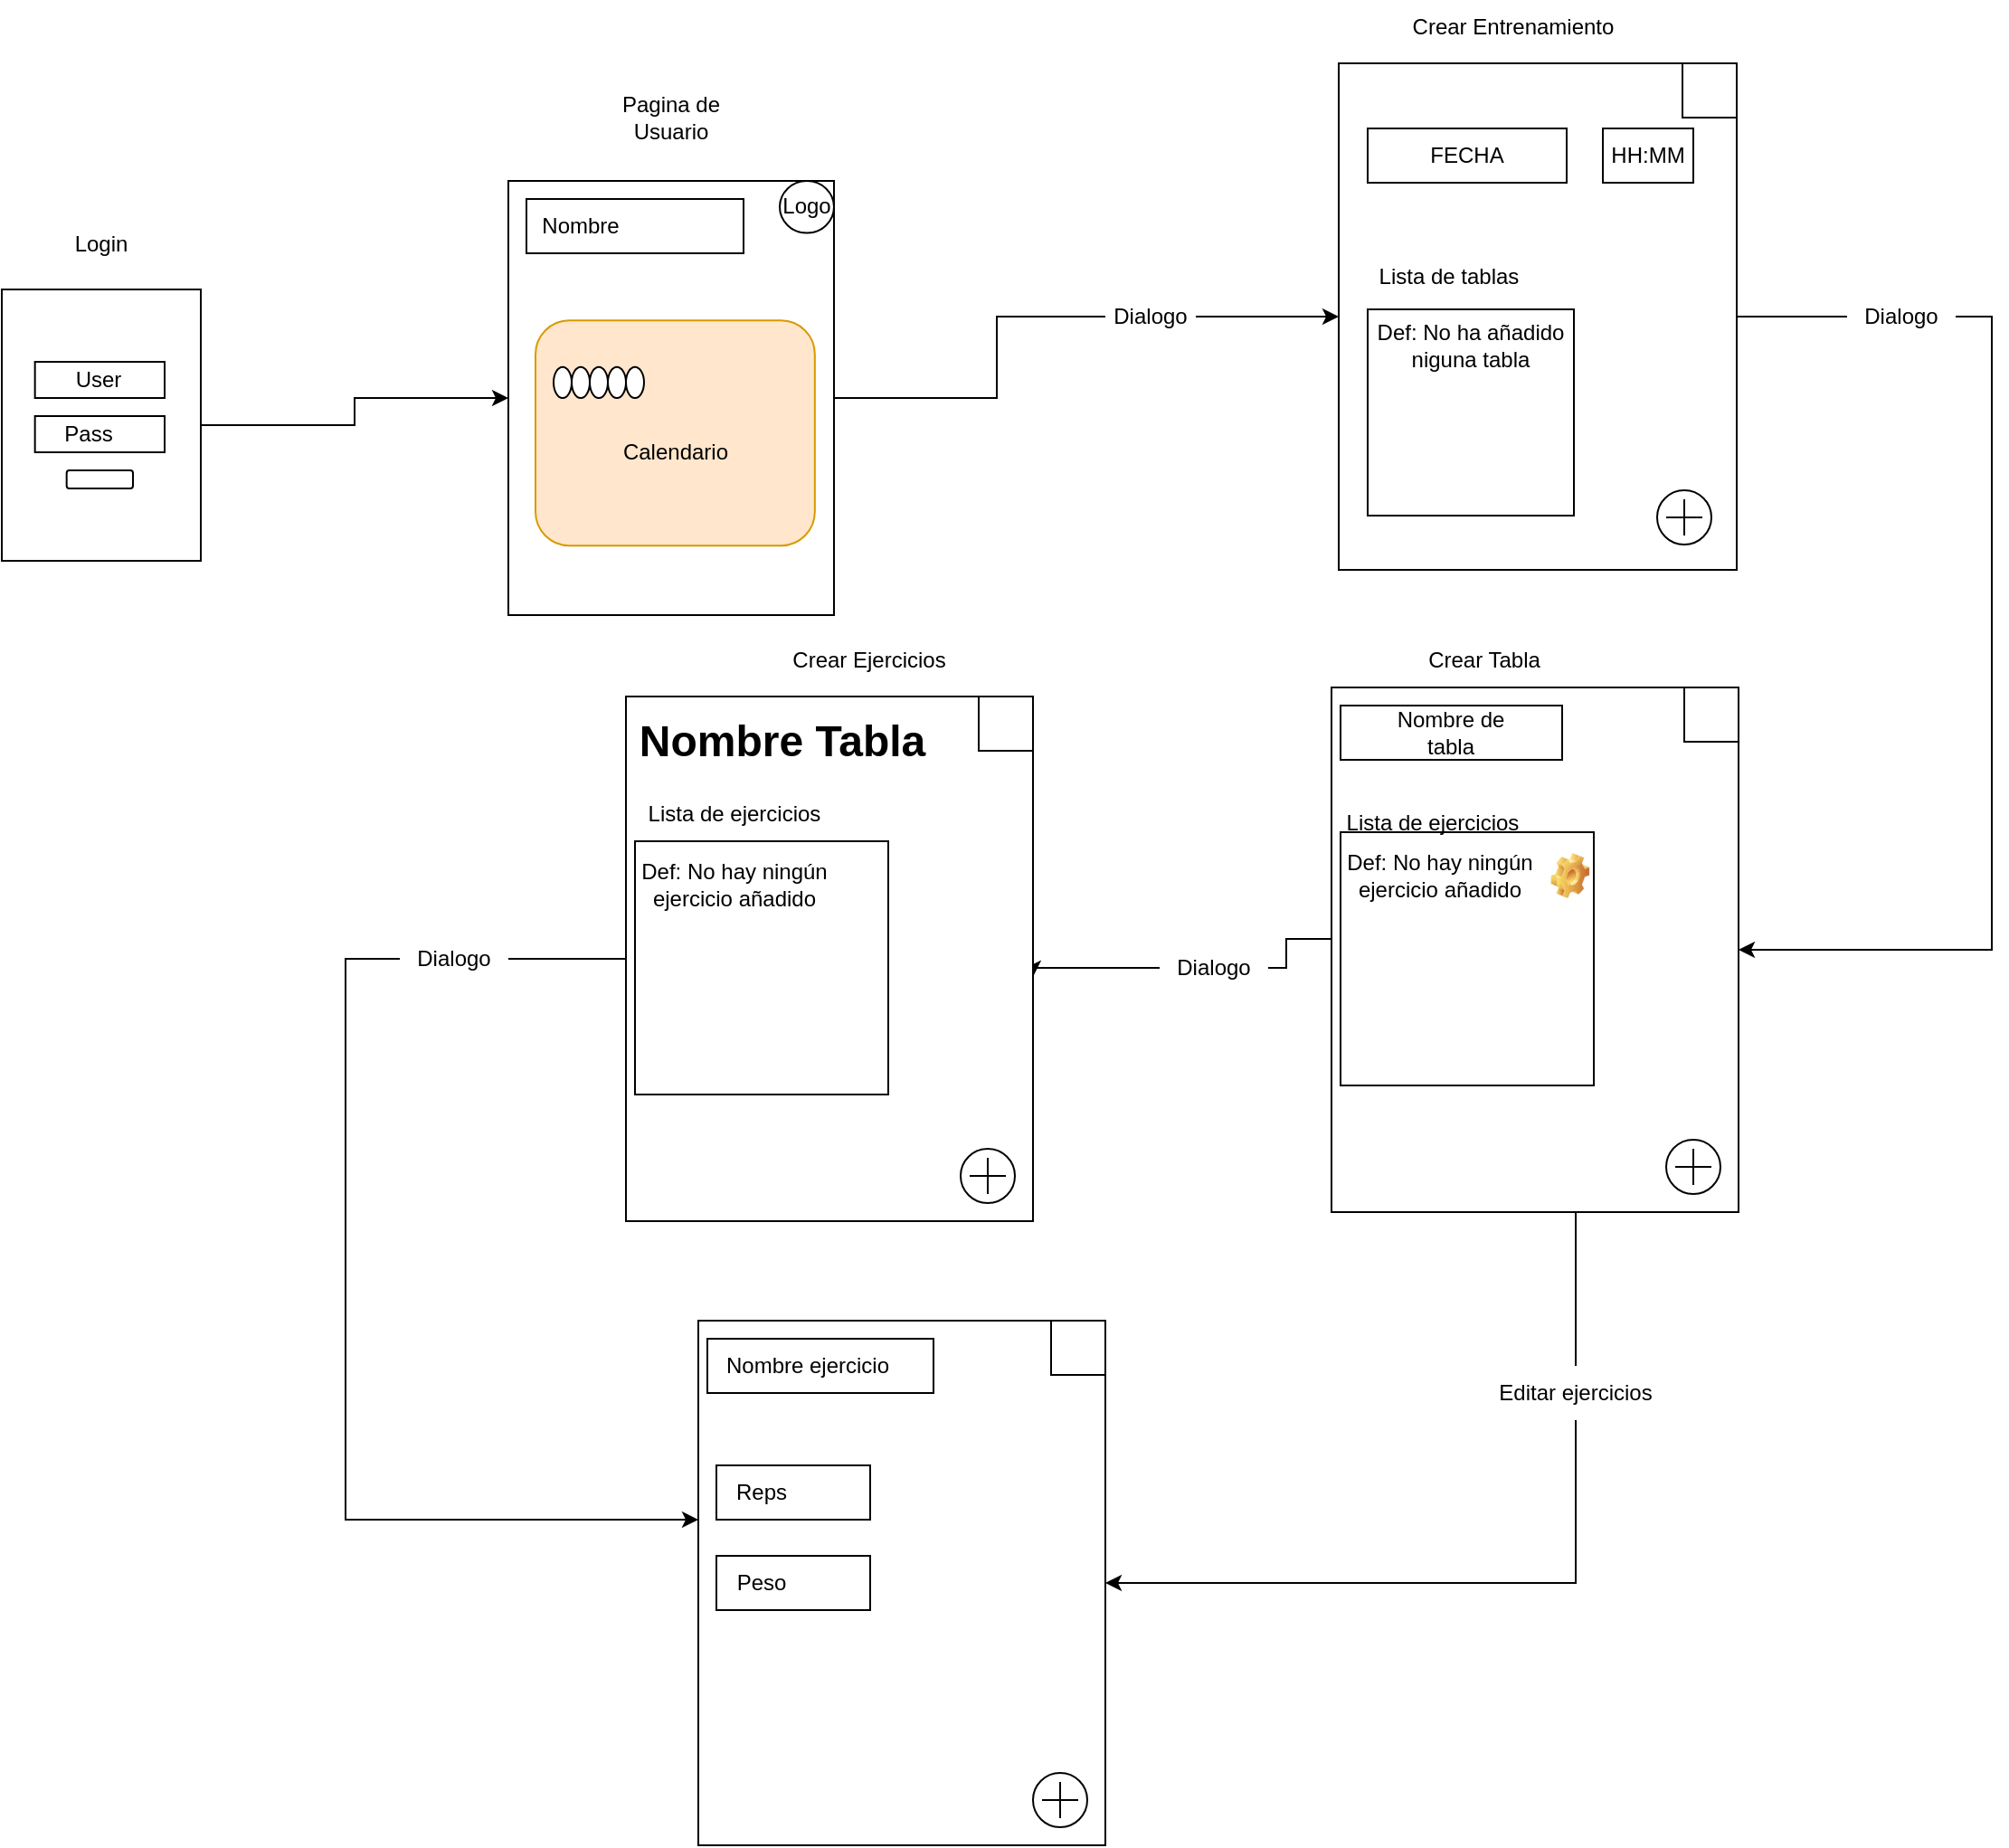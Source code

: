 <mxfile version="20.5.1" type="device"><diagram id="bfKmeoJd5E_kdE8LkjpS" name="Página-1"><mxGraphModel dx="1973" dy="3011" grid="1" gridSize="10" guides="1" tooltips="1" connect="1" arrows="1" fold="1" page="1" pageScale="1" pageWidth="1200" pageHeight="1920" math="0" shadow="0"><root><mxCell id="0"/><mxCell id="1" parent="0"/><mxCell id="ymMyOuuvv_VP9V4sdqQf-6" style="edgeStyle=orthogonalEdgeStyle;rounded=0;orthogonalLoop=1;jettySize=auto;html=1;" parent="1" source="ymMyOuuvv_VP9V4sdqQf-1" target="ymMyOuuvv_VP9V4sdqQf-5" edge="1"><mxGeometry relative="1" as="geometry"/></mxCell><mxCell id="Danm5zSsWhd78pHyE9Uv-7" style="edgeStyle=orthogonalEdgeStyle;rounded=0;orthogonalLoop=1;jettySize=auto;html=1;" parent="1" source="ymMyOuuvv_VP9V4sdqQf-30" target="ymMyOuuvv_VP9V4sdqQf-23" edge="1"><mxGeometry relative="1" as="geometry"/></mxCell><mxCell id="ymMyOuuvv_VP9V4sdqQf-30" value="Dialogo" style="text;html=1;strokeColor=none;fillColor=none;align=center;verticalAlign=middle;whiteSpace=wrap;rounded=0;" parent="1" vertex="1"><mxGeometry x="680" y="80" width="50" height="30" as="geometry"/></mxCell><mxCell id="ymMyOuuvv_VP9V4sdqQf-31" value="" style="edgeStyle=orthogonalEdgeStyle;rounded=0;orthogonalLoop=1;jettySize=auto;html=1;endArrow=none;exitX=1;exitY=0.5;exitDx=0;exitDy=0;" parent="1" source="ymMyOuuvv_VP9V4sdqQf-5" target="ymMyOuuvv_VP9V4sdqQf-30" edge="1"><mxGeometry relative="1" as="geometry"><mxPoint x="390.029" y="340" as="sourcePoint"/><mxPoint x="370.029" y="440" as="targetPoint"/><Array as="points"><mxPoint x="620" y="140"/><mxPoint x="620" y="95"/></Array></mxGeometry></mxCell><mxCell id="Danm5zSsWhd78pHyE9Uv-6" value="" style="group" parent="1" vertex="1" connectable="0"><mxGeometry x="780" y="-45" width="249" height="280" as="geometry"/></mxCell><mxCell id="Danm5zSsWhd78pHyE9Uv-11" value="" style="group" parent="Danm5zSsWhd78pHyE9Uv-6" vertex="1" connectable="0"><mxGeometry x="25" width="224" height="280" as="geometry"/></mxCell><mxCell id="ymMyOuuvv_VP9V4sdqQf-23" value="" style="rounded=0;whiteSpace=wrap;html=1;" parent="Danm5zSsWhd78pHyE9Uv-11" vertex="1"><mxGeometry x="4" width="220" height="280" as="geometry"/></mxCell><mxCell id="ymMyOuuvv_VP9V4sdqQf-32" value="" style="rounded=0;whiteSpace=wrap;html=1;" parent="Danm5zSsWhd78pHyE9Uv-11" vertex="1"><mxGeometry x="20" y="36" width="110" height="30" as="geometry"/></mxCell><mxCell id="ymMyOuuvv_VP9V4sdqQf-33" value="FECHA" style="text;html=1;strokeColor=none;fillColor=none;align=center;verticalAlign=middle;whiteSpace=wrap;rounded=0;" parent="Danm5zSsWhd78pHyE9Uv-11" vertex="1"><mxGeometry x="45" y="36" width="60" height="30" as="geometry"/></mxCell><mxCell id="ymMyOuuvv_VP9V4sdqQf-35" value="" style="rounded=0;whiteSpace=wrap;html=1;" parent="Danm5zSsWhd78pHyE9Uv-11" vertex="1"><mxGeometry x="150" y="36" width="50" height="30" as="geometry"/></mxCell><mxCell id="ymMyOuuvv_VP9V4sdqQf-36" value="HH:MM" style="text;html=1;strokeColor=none;fillColor=none;align=center;verticalAlign=middle;whiteSpace=wrap;rounded=0;" parent="Danm5zSsWhd78pHyE9Uv-11" vertex="1"><mxGeometry x="145" y="36" width="60" height="30" as="geometry"/></mxCell><mxCell id="ymMyOuuvv_VP9V4sdqQf-37" value="Lista de tablas" style="text;html=1;strokeColor=none;fillColor=none;align=center;verticalAlign=middle;whiteSpace=wrap;rounded=0;" parent="Danm5zSsWhd78pHyE9Uv-11" vertex="1"><mxGeometry y="105" width="130" height="26" as="geometry"/></mxCell><mxCell id="ymMyOuuvv_VP9V4sdqQf-39" value="" style="ellipse;whiteSpace=wrap;html=1;aspect=fixed;" parent="Danm5zSsWhd78pHyE9Uv-11" vertex="1"><mxGeometry x="180" y="236" width="30" height="30" as="geometry"/></mxCell><mxCell id="Danm5zSsWhd78pHyE9Uv-8" value="" style="rounded=0;whiteSpace=wrap;html=1;" parent="Danm5zSsWhd78pHyE9Uv-11" vertex="1"><mxGeometry x="194" width="30" height="30" as="geometry"/></mxCell><mxCell id="Danm5zSsWhd78pHyE9Uv-9" value="" style="whiteSpace=wrap;html=1;aspect=fixed;" parent="Danm5zSsWhd78pHyE9Uv-11" vertex="1"><mxGeometry x="20" y="136" width="114" height="114" as="geometry"/></mxCell><mxCell id="Danm5zSsWhd78pHyE9Uv-10" value="Def: No ha añadido niguna tabla" style="text;html=1;strokeColor=none;fillColor=none;align=center;verticalAlign=middle;whiteSpace=wrap;rounded=0;" parent="Danm5zSsWhd78pHyE9Uv-11" vertex="1"><mxGeometry x="22" y="142" width="110" height="28" as="geometry"/></mxCell><mxCell id="Danm5zSsWhd78pHyE9Uv-14" value="" style="verticalLabelPosition=bottom;verticalAlign=top;html=1;shape=mxgraph.basic.4_point_star_2;dx=1;" parent="Danm5zSsWhd78pHyE9Uv-11" vertex="1"><mxGeometry x="185" y="241" width="20" height="20" as="geometry"/></mxCell><mxCell id="6zCFshZPx4qPm7_HFbsQ-1" style="edgeStyle=orthogonalEdgeStyle;rounded=0;orthogonalLoop=1;jettySize=auto;html=1;startArrow=none;" edge="1" parent="1" source="6zCFshZPx4qPm7_HFbsQ-2" target="Danm5zSsWhd78pHyE9Uv-72"><mxGeometry relative="1" as="geometry"><Array as="points"><mxPoint x="940" y="795"/></Array></mxGeometry></mxCell><mxCell id="Danm5zSsWhd78pHyE9Uv-17" value="" style="rounded=0;whiteSpace=wrap;html=1;" parent="1" vertex="1"><mxGeometry x="805" y="300" width="225" height="290" as="geometry"/></mxCell><mxCell id="Danm5zSsWhd78pHyE9Uv-21" value="" style="group" parent="1" vertex="1" connectable="0"><mxGeometry x="990" y="550" width="30" height="30" as="geometry"/></mxCell><mxCell id="Danm5zSsWhd78pHyE9Uv-19" value="" style="ellipse;whiteSpace=wrap;html=1;aspect=fixed;" parent="Danm5zSsWhd78pHyE9Uv-21" vertex="1"><mxGeometry width="30" height="30" as="geometry"/></mxCell><mxCell id="Danm5zSsWhd78pHyE9Uv-20" value="" style="verticalLabelPosition=bottom;verticalAlign=top;html=1;shape=mxgraph.basic.4_point_star_2;dx=1;" parent="Danm5zSsWhd78pHyE9Uv-21" vertex="1"><mxGeometry x="5" y="5" width="20" height="20" as="geometry"/></mxCell><mxCell id="Danm5zSsWhd78pHyE9Uv-22" style="edgeStyle=orthogonalEdgeStyle;rounded=0;orthogonalLoop=1;jettySize=auto;html=1;startArrow=none;" parent="1" source="Danm5zSsWhd78pHyE9Uv-23" target="Danm5zSsWhd78pHyE9Uv-17" edge="1"><mxGeometry relative="1" as="geometry"><Array as="points"><mxPoint x="1170" y="95"/><mxPoint x="1170" y="445"/></Array></mxGeometry></mxCell><mxCell id="Danm5zSsWhd78pHyE9Uv-23" value="Dialogo" style="text;html=1;strokeColor=none;fillColor=none;align=center;verticalAlign=middle;whiteSpace=wrap;rounded=0;" parent="1" vertex="1"><mxGeometry x="1090" y="80" width="60" height="30" as="geometry"/></mxCell><mxCell id="Danm5zSsWhd78pHyE9Uv-24" value="" style="edgeStyle=orthogonalEdgeStyle;rounded=0;orthogonalLoop=1;jettySize=auto;html=1;endArrow=none;" parent="1" source="ymMyOuuvv_VP9V4sdqQf-23" target="Danm5zSsWhd78pHyE9Uv-23" edge="1"><mxGeometry relative="1" as="geometry"><mxPoint x="1029" y="95" as="sourcePoint"/><mxPoint x="1030.0" y="445" as="targetPoint"/><Array as="points"/></mxGeometry></mxCell><mxCell id="Danm5zSsWhd78pHyE9Uv-25" value="" style="group" parent="1" vertex="1" connectable="0"><mxGeometry x="70" y="40" width="110" height="190" as="geometry"/></mxCell><mxCell id="ymMyOuuvv_VP9V4sdqQf-2" value="Login" style="text;html=1;strokeColor=none;fillColor=none;align=center;verticalAlign=middle;whiteSpace=wrap;rounded=0;" parent="Danm5zSsWhd78pHyE9Uv-25" vertex="1"><mxGeometry x="25" width="60" height="30" as="geometry"/></mxCell><mxCell id="Danm5zSsWhd78pHyE9Uv-3" value="" style="group" parent="Danm5zSsWhd78pHyE9Uv-25" vertex="1" connectable="0"><mxGeometry y="40" width="110" height="150" as="geometry"/></mxCell><mxCell id="ymMyOuuvv_VP9V4sdqQf-1" value="" style="rounded=0;whiteSpace=wrap;html=1;" parent="Danm5zSsWhd78pHyE9Uv-3" vertex="1"><mxGeometry width="110" height="150" as="geometry"/></mxCell><mxCell id="ymMyOuuvv_VP9V4sdqQf-8" value="" style="rounded=0;whiteSpace=wrap;html=1;" parent="Danm5zSsWhd78pHyE9Uv-3" vertex="1"><mxGeometry x="18.33" y="40" width="71.67" height="20" as="geometry"/></mxCell><mxCell id="ymMyOuuvv_VP9V4sdqQf-9" value="" style="rounded=0;whiteSpace=wrap;html=1;" parent="Danm5zSsWhd78pHyE9Uv-3" vertex="1"><mxGeometry x="18.33" y="70" width="71.67" height="20" as="geometry"/></mxCell><mxCell id="ymMyOuuvv_VP9V4sdqQf-10" value="" style="rounded=1;whiteSpace=wrap;html=1;" parent="Danm5zSsWhd78pHyE9Uv-3" vertex="1"><mxGeometry x="35.833" y="100" width="36.667" height="10" as="geometry"/></mxCell><mxCell id="ymMyOuuvv_VP9V4sdqQf-11" value="User" style="text;html=1;strokeColor=none;fillColor=none;align=center;verticalAlign=middle;whiteSpace=wrap;rounded=0;" parent="Danm5zSsWhd78pHyE9Uv-3" vertex="1"><mxGeometry x="16.88" y="40" width="73.12" height="20" as="geometry"/></mxCell><mxCell id="Danm5zSsWhd78pHyE9Uv-5" value="Pass" style="text;html=1;strokeColor=none;fillColor=none;align=center;verticalAlign=middle;whiteSpace=wrap;rounded=0;" parent="Danm5zSsWhd78pHyE9Uv-3" vertex="1"><mxGeometry x="18.33" y="65" width="60" height="30" as="geometry"/></mxCell><mxCell id="Danm5zSsWhd78pHyE9Uv-26" value="" style="group" parent="1" vertex="1" connectable="0"><mxGeometry x="350" y="-30" width="200" height="290" as="geometry"/></mxCell><mxCell id="Danm5zSsWhd78pHyE9Uv-1" value="" style="group" parent="Danm5zSsWhd78pHyE9Uv-26" vertex="1" connectable="0"><mxGeometry y="50" width="200" height="240" as="geometry"/></mxCell><mxCell id="ymMyOuuvv_VP9V4sdqQf-5" value="" style="rounded=0;whiteSpace=wrap;html=1;" parent="Danm5zSsWhd78pHyE9Uv-1" vertex="1"><mxGeometry width="180" height="240" as="geometry"/></mxCell><mxCell id="ymMyOuuvv_VP9V4sdqQf-12" value="" style="ellipse;whiteSpace=wrap;html=1;" parent="Danm5zSsWhd78pHyE9Uv-1" vertex="1"><mxGeometry x="150.004" width="29.996" height="28.8" as="geometry"/></mxCell><mxCell id="ymMyOuuvv_VP9V4sdqQf-18" value="" style="rounded=1;whiteSpace=wrap;html=1;fillColor=#ffe6cc;strokeColor=#d79b00;" parent="Danm5zSsWhd78pHyE9Uv-1" vertex="1"><mxGeometry x="15.004" y="77.146" width="154.408" height="124.454" as="geometry"/></mxCell><mxCell id="ymMyOuuvv_VP9V4sdqQf-22" value="Calendario" style="text;html=1;strokeColor=none;fillColor=none;align=center;verticalAlign=middle;whiteSpace=wrap;rounded=0;" parent="Danm5zSsWhd78pHyE9Uv-1" vertex="1"><mxGeometry x="30.0" y="94.286" width="125.0" height="111.429" as="geometry"/></mxCell><mxCell id="ymMyOuuvv_VP9V4sdqQf-24" value="" style="ellipse;whiteSpace=wrap;html=1;" parent="Danm5zSsWhd78pHyE9Uv-1" vertex="1"><mxGeometry x="25.0" y="102.857" width="10.0" height="17.143" as="geometry"/></mxCell><mxCell id="ymMyOuuvv_VP9V4sdqQf-25" value="" style="ellipse;whiteSpace=wrap;html=1;" parent="Danm5zSsWhd78pHyE9Uv-1" vertex="1"><mxGeometry x="35.0" y="102.857" width="10.0" height="17.143" as="geometry"/></mxCell><mxCell id="ymMyOuuvv_VP9V4sdqQf-26" value="" style="ellipse;whiteSpace=wrap;html=1;" parent="Danm5zSsWhd78pHyE9Uv-1" vertex="1"><mxGeometry x="45" y="102.857" width="10.0" height="17.143" as="geometry"/></mxCell><mxCell id="ymMyOuuvv_VP9V4sdqQf-27" value="" style="ellipse;whiteSpace=wrap;html=1;" parent="Danm5zSsWhd78pHyE9Uv-1" vertex="1"><mxGeometry x="55" y="102.857" width="10.0" height="17.143" as="geometry"/></mxCell><mxCell id="ymMyOuuvv_VP9V4sdqQf-28" value="" style="ellipse;whiteSpace=wrap;html=1;" parent="Danm5zSsWhd78pHyE9Uv-1" vertex="1"><mxGeometry x="65.0" y="102.857" width="10.0" height="17.143" as="geometry"/></mxCell><mxCell id="Danm5zSsWhd78pHyE9Uv-2" value="" style="rounded=0;whiteSpace=wrap;html=1;" parent="Danm5zSsWhd78pHyE9Uv-1" vertex="1"><mxGeometry x="10" y="10" width="120" height="30" as="geometry"/></mxCell><mxCell id="ymMyOuuvv_VP9V4sdqQf-13" value="Nombre" style="text;html=1;strokeColor=none;fillColor=none;align=center;verticalAlign=middle;whiteSpace=wrap;rounded=0;" parent="Danm5zSsWhd78pHyE9Uv-1" vertex="1"><mxGeometry x="-40" y="10" width="160" height="30" as="geometry"/></mxCell><mxCell id="Danm5zSsWhd78pHyE9Uv-27" value="Logo" style="text;html=1;strokeColor=none;fillColor=none;align=center;verticalAlign=middle;whiteSpace=wrap;rounded=0;" parent="Danm5zSsWhd78pHyE9Uv-1" vertex="1"><mxGeometry x="135" y="-1.2" width="60" height="30" as="geometry"/></mxCell><mxCell id="ymMyOuuvv_VP9V4sdqQf-7" value="Pagina de Usuario" style="text;html=1;strokeColor=none;fillColor=none;align=center;verticalAlign=middle;whiteSpace=wrap;rounded=0;" parent="Danm5zSsWhd78pHyE9Uv-26" vertex="1"><mxGeometry x="60" width="60" height="30" as="geometry"/></mxCell><mxCell id="Danm5zSsWhd78pHyE9Uv-63" style="edgeStyle=orthogonalEdgeStyle;rounded=0;orthogonalLoop=1;jettySize=auto;html=1;startArrow=none;" parent="1" source="Danm5zSsWhd78pHyE9Uv-60" edge="1"><mxGeometry relative="1" as="geometry"><mxPoint x="640" y="460" as="targetPoint"/><Array as="points"><mxPoint x="640" y="455"/></Array></mxGeometry></mxCell><mxCell id="Danm5zSsWhd78pHyE9Uv-42" value="" style="whiteSpace=wrap;html=1;aspect=fixed;" parent="1" vertex="1"><mxGeometry x="810" y="380" width="140" height="140" as="geometry"/></mxCell><mxCell id="Danm5zSsWhd78pHyE9Uv-43" value="Lista de ejercicios" style="text;html=1;strokeColor=none;fillColor=none;align=center;verticalAlign=middle;whiteSpace=wrap;rounded=0;" parent="1" vertex="1"><mxGeometry x="796.25" y="360" width="130" height="30" as="geometry"/></mxCell><mxCell id="Danm5zSsWhd78pHyE9Uv-44" value="" style="group" parent="1" vertex="1" connectable="0"><mxGeometry x="810" y="310" width="122.5" height="30" as="geometry"/></mxCell><mxCell id="Danm5zSsWhd78pHyE9Uv-28" value="" style="rounded=0;whiteSpace=wrap;html=1;" parent="Danm5zSsWhd78pHyE9Uv-44" vertex="1"><mxGeometry width="122.5" height="30" as="geometry"/></mxCell><mxCell id="Danm5zSsWhd78pHyE9Uv-29" value="Nombre de tabla" style="text;html=1;strokeColor=none;fillColor=none;align=center;verticalAlign=middle;whiteSpace=wrap;rounded=0;" parent="Danm5zSsWhd78pHyE9Uv-44" vertex="1"><mxGeometry x="21.25" width="80" height="30" as="geometry"/></mxCell><mxCell id="Danm5zSsWhd78pHyE9Uv-46" value="" style="rounded=0;whiteSpace=wrap;html=1;" parent="1" vertex="1"><mxGeometry x="1000" y="300" width="30" height="30" as="geometry"/></mxCell><mxCell id="Danm5zSsWhd78pHyE9Uv-47" value="Def: No hay ningún ejercicio añadido" style="text;html=1;strokeColor=none;fillColor=none;align=center;verticalAlign=middle;whiteSpace=wrap;rounded=0;" parent="1" vertex="1"><mxGeometry x="810" y="390" width="110" height="28" as="geometry"/></mxCell><mxCell id="Danm5zSsWhd78pHyE9Uv-60" value="Dialogo" style="text;html=1;strokeColor=none;fillColor=none;align=center;verticalAlign=middle;whiteSpace=wrap;rounded=0;" parent="1" vertex="1"><mxGeometry x="710" y="440" width="60" height="30" as="geometry"/></mxCell><mxCell id="Danm5zSsWhd78pHyE9Uv-64" value="" style="edgeStyle=orthogonalEdgeStyle;rounded=0;orthogonalLoop=1;jettySize=auto;html=1;endArrow=none;" parent="1" source="Danm5zSsWhd78pHyE9Uv-17" target="Danm5zSsWhd78pHyE9Uv-60" edge="1"><mxGeometry relative="1" as="geometry"><mxPoint x="800" y="440" as="sourcePoint"/><mxPoint x="673.75" y="450" as="targetPoint"/><Array as="points"><mxPoint x="780" y="439"/><mxPoint x="780" y="455"/></Array></mxGeometry></mxCell><mxCell id="Danm5zSsWhd78pHyE9Uv-65" value="" style="shape=image;html=1;verticalLabelPosition=bottom;verticalAlign=top;imageAspect=1;aspect=fixed;image=img/clipart/Gear_128x128.png" parent="1" vertex="1"><mxGeometry x="926.25" y="391.5" width="21.31" height="25" as="geometry"/></mxCell><mxCell id="Danm5zSsWhd78pHyE9Uv-67" value="Crear Entrenamiento" style="text;html=1;strokeColor=none;fillColor=none;align=center;verticalAlign=middle;whiteSpace=wrap;rounded=0;" parent="1" vertex="1"><mxGeometry x="831" y="-80" width="149" height="30" as="geometry"/></mxCell><mxCell id="Danm5zSsWhd78pHyE9Uv-68" value="Crear Tabla" style="text;html=1;strokeColor=none;fillColor=none;align=center;verticalAlign=middle;whiteSpace=wrap;rounded=0;" parent="1" vertex="1"><mxGeometry x="810" y="270" width="159" height="30" as="geometry"/></mxCell><mxCell id="Danm5zSsWhd78pHyE9Uv-69" value="Crear Ejercicios" style="text;html=1;strokeColor=none;fillColor=none;align=center;verticalAlign=middle;whiteSpace=wrap;rounded=0;" parent="1" vertex="1"><mxGeometry x="470" y="270" width="159" height="30" as="geometry"/></mxCell><mxCell id="Danm5zSsWhd78pHyE9Uv-70" value="" style="group" parent="1" vertex="1" connectable="0"><mxGeometry x="410" y="305" width="230" height="290" as="geometry"/></mxCell><mxCell id="Danm5zSsWhd78pHyE9Uv-48" value="" style="rounded=0;whiteSpace=wrap;html=1;" parent="Danm5zSsWhd78pHyE9Uv-70" vertex="1"><mxGeometry x="5" width="225" height="290" as="geometry"/></mxCell><mxCell id="Danm5zSsWhd78pHyE9Uv-49" value="" style="group" parent="Danm5zSsWhd78pHyE9Uv-70" vertex="1" connectable="0"><mxGeometry x="190" y="250" width="30" height="30" as="geometry"/></mxCell><mxCell id="Danm5zSsWhd78pHyE9Uv-50" value="" style="ellipse;whiteSpace=wrap;html=1;aspect=fixed;" parent="Danm5zSsWhd78pHyE9Uv-49" vertex="1"><mxGeometry width="30" height="30" as="geometry"/></mxCell><mxCell id="Danm5zSsWhd78pHyE9Uv-51" value="" style="verticalLabelPosition=bottom;verticalAlign=top;html=1;shape=mxgraph.basic.4_point_star_2;dx=1;" parent="Danm5zSsWhd78pHyE9Uv-49" vertex="1"><mxGeometry x="5" y="5" width="20" height="20" as="geometry"/></mxCell><mxCell id="Danm5zSsWhd78pHyE9Uv-52" value="" style="whiteSpace=wrap;html=1;aspect=fixed;" parent="Danm5zSsWhd78pHyE9Uv-70" vertex="1"><mxGeometry x="10" y="80" width="140" height="140" as="geometry"/></mxCell><mxCell id="Danm5zSsWhd78pHyE9Uv-53" value="Lista de ejercicios" style="text;html=1;strokeColor=none;fillColor=none;align=center;verticalAlign=middle;whiteSpace=wrap;rounded=0;" parent="Danm5zSsWhd78pHyE9Uv-70" vertex="1"><mxGeometry y="50" width="130" height="30" as="geometry"/></mxCell><mxCell id="Danm5zSsWhd78pHyE9Uv-57" value="" style="rounded=0;whiteSpace=wrap;html=1;" parent="Danm5zSsWhd78pHyE9Uv-70" vertex="1"><mxGeometry x="200" width="30" height="30" as="geometry"/></mxCell><mxCell id="Danm5zSsWhd78pHyE9Uv-58" value="Def: No hay ningún ejercicio añadido" style="text;html=1;strokeColor=none;fillColor=none;align=center;verticalAlign=middle;whiteSpace=wrap;rounded=0;" parent="Danm5zSsWhd78pHyE9Uv-70" vertex="1"><mxGeometry x="10" y="90" width="110" height="28" as="geometry"/></mxCell><mxCell id="Danm5zSsWhd78pHyE9Uv-66" value="Nombre Tabla" style="text;strokeColor=none;fillColor=none;html=1;fontSize=24;fontStyle=1;verticalAlign=middle;align=center;" parent="Danm5zSsWhd78pHyE9Uv-70" vertex="1"><mxGeometry x="41.25" y="5" width="100" height="40" as="geometry"/></mxCell><mxCell id="Danm5zSsWhd78pHyE9Uv-71" value="" style="group" parent="1" vertex="1" connectable="0"><mxGeometry x="450" y="650" width="230" height="290" as="geometry"/></mxCell><mxCell id="Danm5zSsWhd78pHyE9Uv-72" value="" style="rounded=0;whiteSpace=wrap;html=1;" parent="Danm5zSsWhd78pHyE9Uv-71" vertex="1"><mxGeometry x="5" width="225" height="290" as="geometry"/></mxCell><mxCell id="Danm5zSsWhd78pHyE9Uv-73" value="" style="group" parent="Danm5zSsWhd78pHyE9Uv-71" vertex="1" connectable="0"><mxGeometry x="190" y="250" width="30" height="30" as="geometry"/></mxCell><mxCell id="Danm5zSsWhd78pHyE9Uv-74" value="" style="ellipse;whiteSpace=wrap;html=1;aspect=fixed;" parent="Danm5zSsWhd78pHyE9Uv-73" vertex="1"><mxGeometry width="30" height="30" as="geometry"/></mxCell><mxCell id="Danm5zSsWhd78pHyE9Uv-75" value="" style="verticalLabelPosition=bottom;verticalAlign=top;html=1;shape=mxgraph.basic.4_point_star_2;dx=1;" parent="Danm5zSsWhd78pHyE9Uv-73" vertex="1"><mxGeometry x="5" y="5" width="20" height="20" as="geometry"/></mxCell><mxCell id="Danm5zSsWhd78pHyE9Uv-78" value="" style="rounded=0;whiteSpace=wrap;html=1;" parent="Danm5zSsWhd78pHyE9Uv-71" vertex="1"><mxGeometry x="200" width="30" height="30" as="geometry"/></mxCell><mxCell id="Danm5zSsWhd78pHyE9Uv-81" value="" style="rounded=0;whiteSpace=wrap;html=1;" parent="Danm5zSsWhd78pHyE9Uv-71" vertex="1"><mxGeometry x="10" y="10" width="125" height="30" as="geometry"/></mxCell><mxCell id="Danm5zSsWhd78pHyE9Uv-82" value="Nombre ejercicio" style="text;html=1;strokeColor=none;fillColor=none;align=center;verticalAlign=middle;whiteSpace=wrap;rounded=0;" parent="Danm5zSsWhd78pHyE9Uv-71" vertex="1"><mxGeometry x="14.5" y="10" width="101" height="30" as="geometry"/></mxCell><mxCell id="Danm5zSsWhd78pHyE9Uv-85" value="" style="group" parent="Danm5zSsWhd78pHyE9Uv-71" vertex="1" connectable="0"><mxGeometry x="10" y="80" width="90" height="30" as="geometry"/></mxCell><mxCell id="Danm5zSsWhd78pHyE9Uv-83" value="" style="rounded=0;whiteSpace=wrap;html=1;" parent="Danm5zSsWhd78pHyE9Uv-85" vertex="1"><mxGeometry x="5" width="85" height="30" as="geometry"/></mxCell><mxCell id="Danm5zSsWhd78pHyE9Uv-84" value="Reps" style="text;html=1;strokeColor=none;fillColor=none;align=center;verticalAlign=middle;whiteSpace=wrap;rounded=0;" parent="Danm5zSsWhd78pHyE9Uv-85" vertex="1"><mxGeometry width="60" height="30" as="geometry"/></mxCell><mxCell id="Danm5zSsWhd78pHyE9Uv-86" value="" style="group" parent="Danm5zSsWhd78pHyE9Uv-71" vertex="1" connectable="0"><mxGeometry x="10" y="130" width="90" height="30" as="geometry"/></mxCell><mxCell id="Danm5zSsWhd78pHyE9Uv-87" value="" style="rounded=0;whiteSpace=wrap;html=1;" parent="Danm5zSsWhd78pHyE9Uv-86" vertex="1"><mxGeometry x="5" width="85" height="30" as="geometry"/></mxCell><mxCell id="Danm5zSsWhd78pHyE9Uv-88" value="Peso" style="text;html=1;strokeColor=none;fillColor=none;align=center;verticalAlign=middle;whiteSpace=wrap;rounded=0;" parent="Danm5zSsWhd78pHyE9Uv-86" vertex="1"><mxGeometry width="60" height="30" as="geometry"/></mxCell><mxCell id="Danm5zSsWhd78pHyE9Uv-90" style="edgeStyle=orthogonalEdgeStyle;rounded=0;orthogonalLoop=1;jettySize=auto;html=1;startArrow=none;" parent="1" source="Danm5zSsWhd78pHyE9Uv-91" target="Danm5zSsWhd78pHyE9Uv-72" edge="1"><mxGeometry relative="1" as="geometry"><Array as="points"><mxPoint x="260" y="450"/><mxPoint x="260" y="760"/></Array></mxGeometry></mxCell><mxCell id="Danm5zSsWhd78pHyE9Uv-91" value="Dialogo" style="text;html=1;strokeColor=none;fillColor=none;align=center;verticalAlign=middle;whiteSpace=wrap;rounded=0;" parent="1" vertex="1"><mxGeometry x="290" y="435" width="60" height="30" as="geometry"/></mxCell><mxCell id="Danm5zSsWhd78pHyE9Uv-92" value="" style="edgeStyle=orthogonalEdgeStyle;rounded=0;orthogonalLoop=1;jettySize=auto;html=1;endArrow=none;" parent="1" source="Danm5zSsWhd78pHyE9Uv-48" target="Danm5zSsWhd78pHyE9Uv-91" edge="1"><mxGeometry relative="1" as="geometry"><mxPoint x="448.75" y="450.029" as="sourcePoint"/><mxPoint x="455" y="760.029" as="targetPoint"/><Array as="points"/></mxGeometry></mxCell><mxCell id="6zCFshZPx4qPm7_HFbsQ-2" value="Editar ejercicios" style="text;html=1;strokeColor=none;fillColor=none;align=center;verticalAlign=middle;whiteSpace=wrap;rounded=0;" vertex="1" parent="1"><mxGeometry x="890" y="675" width="100" height="30" as="geometry"/></mxCell><mxCell id="6zCFshZPx4qPm7_HFbsQ-3" value="" style="edgeStyle=orthogonalEdgeStyle;rounded=0;orthogonalLoop=1;jettySize=auto;html=1;endArrow=none;" edge="1" parent="1" source="Danm5zSsWhd78pHyE9Uv-17" target="6zCFshZPx4qPm7_HFbsQ-2"><mxGeometry relative="1" as="geometry"><mxPoint x="920" y="590" as="sourcePoint"/><mxPoint x="680" y="795" as="targetPoint"/><Array as="points"><mxPoint x="940" y="610"/><mxPoint x="940" y="610"/></Array></mxGeometry></mxCell></root></mxGraphModel></diagram></mxfile>